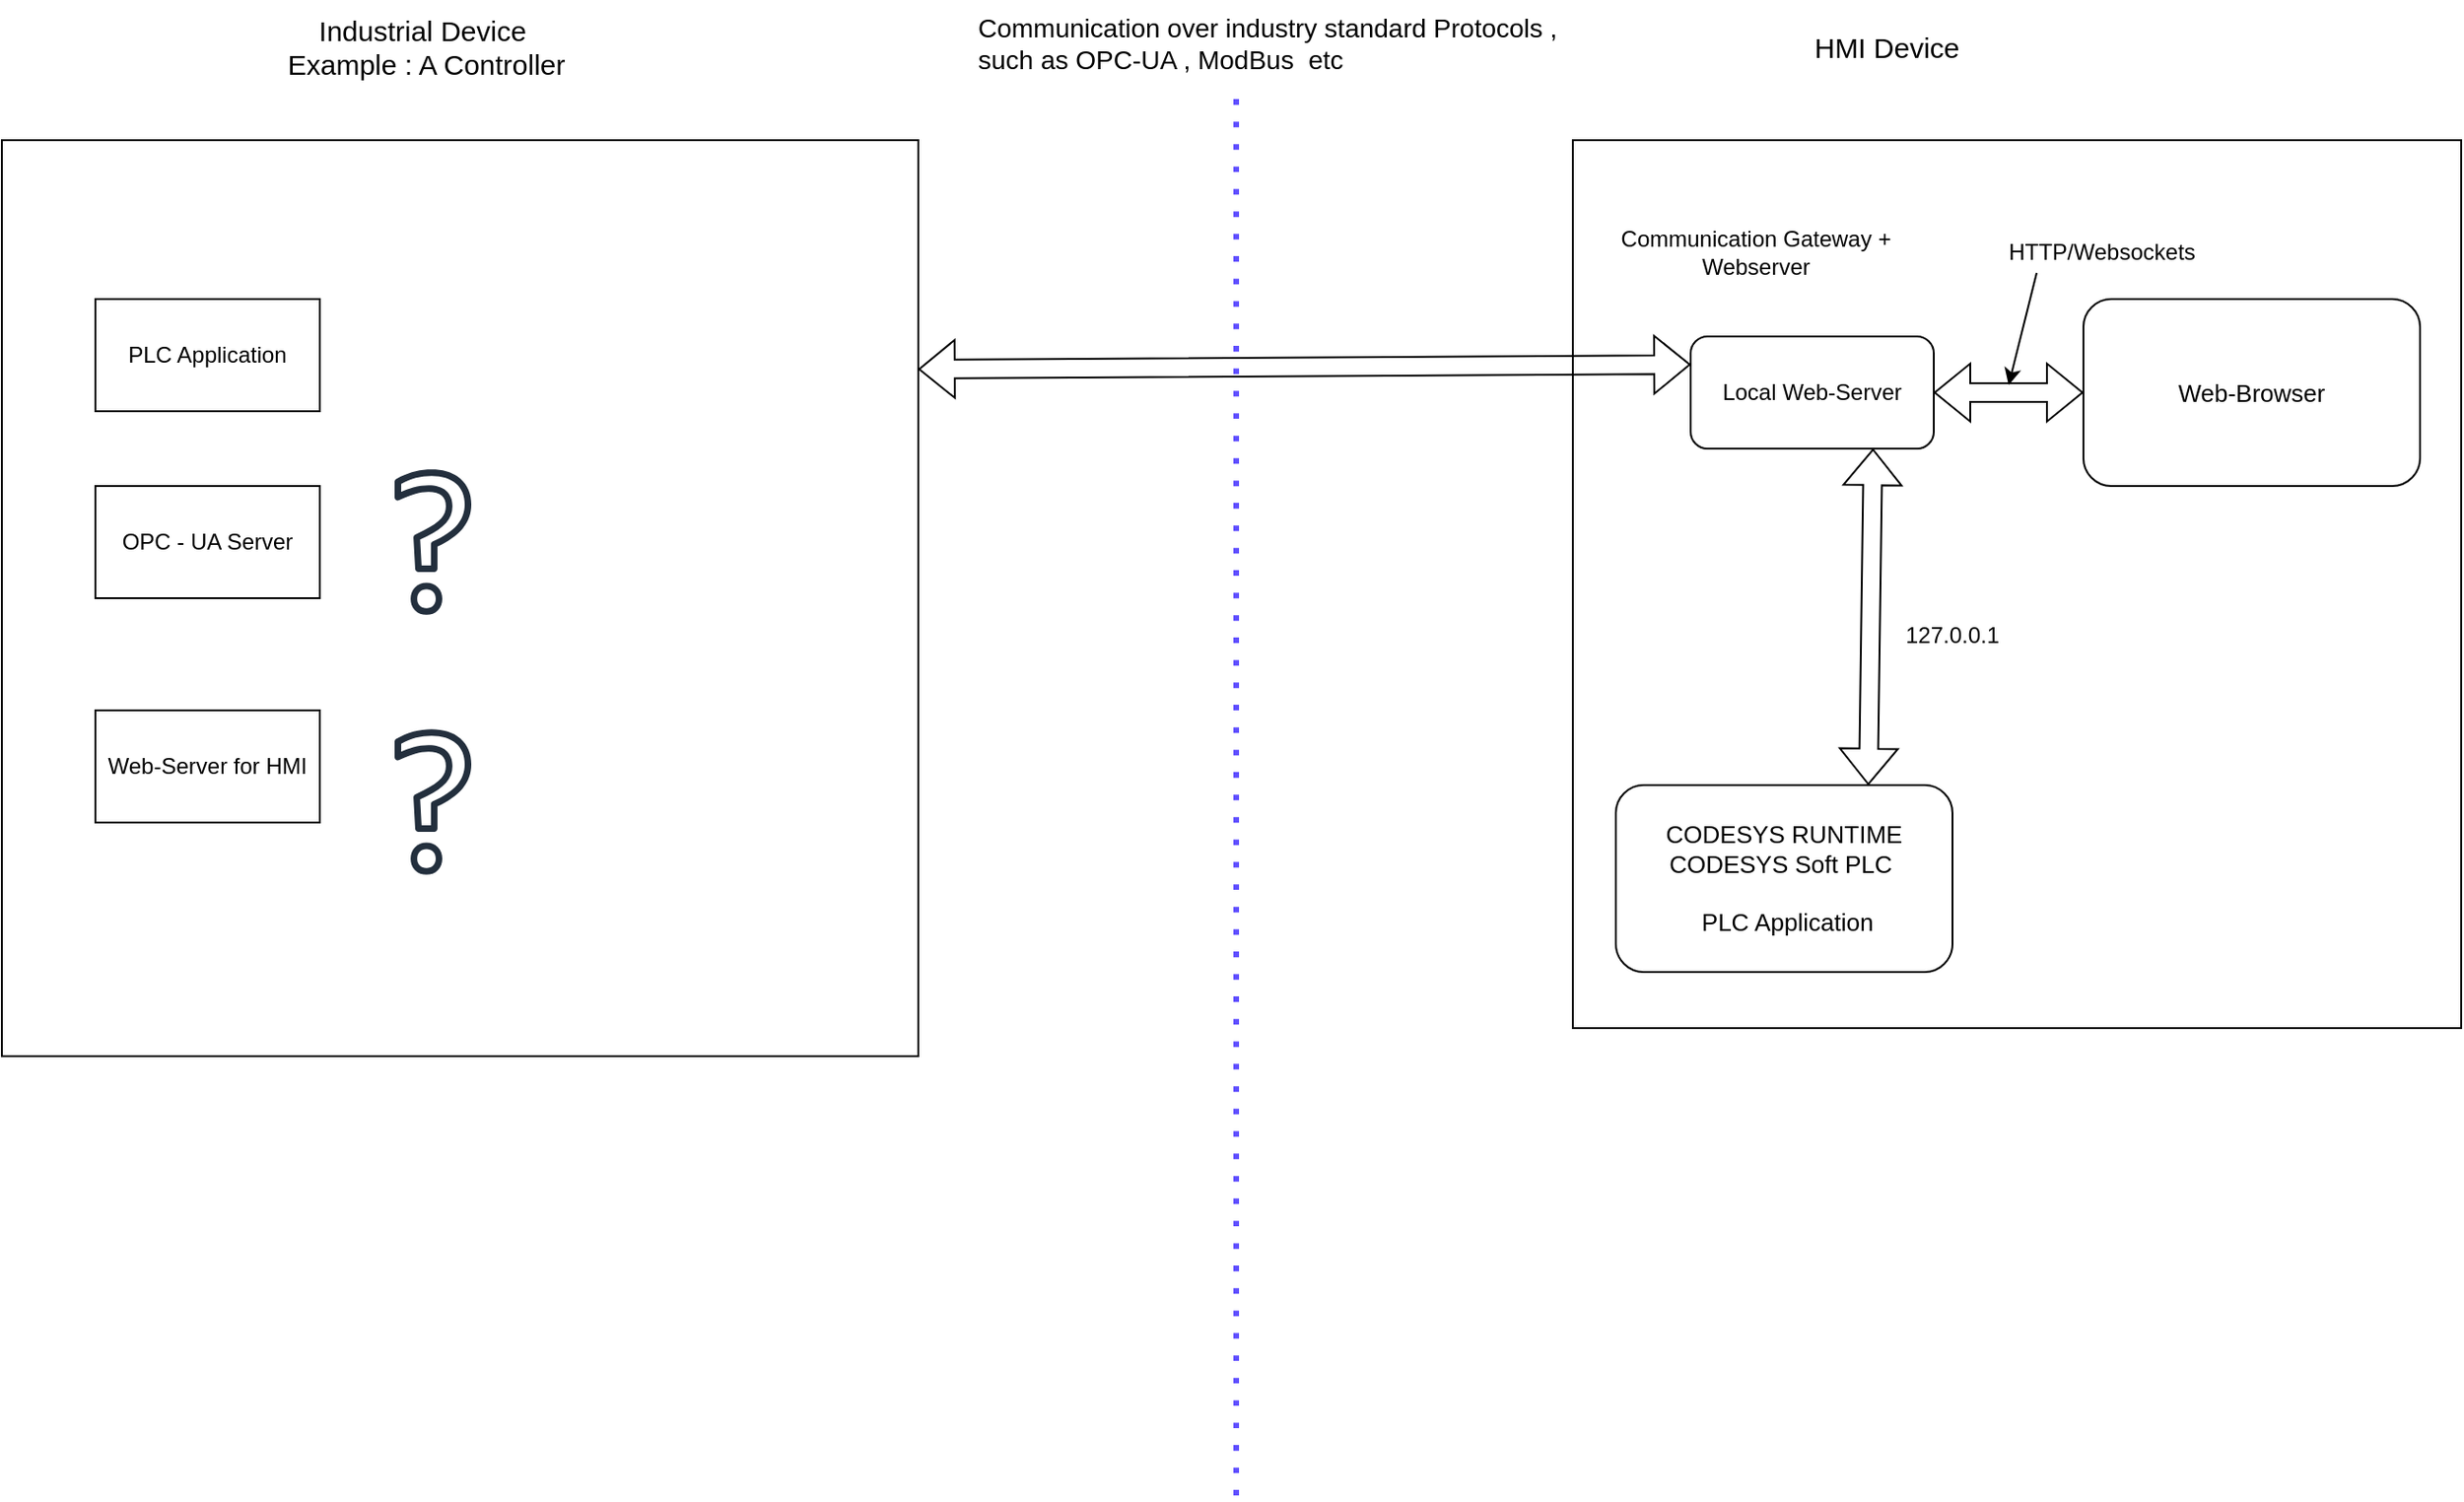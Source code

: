 <mxfile version="24.6.4" type="github">
  <diagram name="Page-1" id="cDvSa5qI897H98x1VeQ1">
    <mxGraphModel dx="1618" dy="772" grid="1" gridSize="10" guides="1" tooltips="1" connect="1" arrows="1" fold="1" page="1" pageScale="1" pageWidth="1600" pageHeight="900" math="0" shadow="0">
      <root>
        <mxCell id="0" />
        <mxCell id="1" parent="0" />
        <mxCell id="njM5MaGN8vfAD32rbpEJ-2" value="" style="endArrow=none;dashed=1;html=1;dashPattern=1 3;strokeWidth=3;rounded=0;curved=1;strokeColor=#5E4DFF;startSize=0;endSize=18;" edge="1" parent="1">
          <mxGeometry width="50" height="50" relative="1" as="geometry">
            <mxPoint x="720" y="900" as="sourcePoint" />
            <mxPoint x="720" y="150" as="targetPoint" />
          </mxGeometry>
        </mxCell>
        <mxCell id="njM5MaGN8vfAD32rbpEJ-4" value="" style="whiteSpace=wrap;html=1;aspect=fixed;" vertex="1" parent="1">
          <mxGeometry x="900" y="175" width="475" height="475" as="geometry" />
        </mxCell>
        <mxCell id="njM5MaGN8vfAD32rbpEJ-5" value="HMI Device" style="text;html=1;align=center;verticalAlign=middle;whiteSpace=wrap;rounded=0;fontSize=15;" vertex="1" parent="1">
          <mxGeometry x="1003" y="110" width="130" height="30" as="geometry" />
        </mxCell>
        <mxCell id="njM5MaGN8vfAD32rbpEJ-6" value="" style="whiteSpace=wrap;html=1;aspect=fixed;" vertex="1" parent="1">
          <mxGeometry x="60" y="175" width="490" height="490" as="geometry" />
        </mxCell>
        <mxCell id="njM5MaGN8vfAD32rbpEJ-7" value="Industrial Device&lt;div&gt;&amp;nbsp;Example : A Controller&lt;/div&gt;" style="text;html=1;align=center;verticalAlign=middle;whiteSpace=wrap;rounded=0;fontSize=15;" vertex="1" parent="1">
          <mxGeometry x="120" y="110" width="330" height="30" as="geometry" />
        </mxCell>
        <mxCell id="njM5MaGN8vfAD32rbpEJ-8" value="" style="shape=flexArrow;endArrow=classic;startArrow=classic;html=1;rounded=0;exitX=1;exitY=0.25;exitDx=0;exitDy=0;entryX=0;entryY=0.25;entryDx=0;entryDy=0;" edge="1" parent="1" source="njM5MaGN8vfAD32rbpEJ-6" target="njM5MaGN8vfAD32rbpEJ-13">
          <mxGeometry width="100" height="100" relative="1" as="geometry">
            <mxPoint x="540" y="410" as="sourcePoint" />
            <mxPoint x="640" y="310" as="targetPoint" />
          </mxGeometry>
        </mxCell>
        <mxCell id="njM5MaGN8vfAD32rbpEJ-9" value="Communication over industry standard Protocols , such as OPC-UA , ModBus&amp;nbsp; etc" style="text;html=1;align=left;verticalAlign=top;whiteSpace=wrap;rounded=0;fontSize=14;" vertex="1" parent="1">
          <mxGeometry x="580" y="100" width="320" height="70" as="geometry" />
        </mxCell>
        <mxCell id="njM5MaGN8vfAD32rbpEJ-10" value="PLC Application" style="rounded=0;whiteSpace=wrap;html=1;" vertex="1" parent="1">
          <mxGeometry x="110" y="260" width="120" height="60" as="geometry" />
        </mxCell>
        <mxCell id="njM5MaGN8vfAD32rbpEJ-11" value="OPC - UA Server" style="rounded=0;whiteSpace=wrap;html=1;" vertex="1" parent="1">
          <mxGeometry x="110" y="360" width="120" height="60" as="geometry" />
        </mxCell>
        <mxCell id="njM5MaGN8vfAD32rbpEJ-12" value="Web-Server for HMI" style="rounded=0;whiteSpace=wrap;html=1;" vertex="1" parent="1">
          <mxGeometry x="110" y="480" width="120" height="60" as="geometry" />
        </mxCell>
        <mxCell id="njM5MaGN8vfAD32rbpEJ-13" value="Local Web-Server" style="rounded=1;whiteSpace=wrap;html=1;" vertex="1" parent="1">
          <mxGeometry x="963" y="280" width="130" height="60" as="geometry" />
        </mxCell>
        <mxCell id="njM5MaGN8vfAD32rbpEJ-14" value="Web-Browser" style="rounded=1;whiteSpace=wrap;html=1;fontSize=13;" vertex="1" parent="1">
          <mxGeometry x="1173" y="260" width="180" height="100" as="geometry" />
        </mxCell>
        <mxCell id="njM5MaGN8vfAD32rbpEJ-15" value="CODESYS RUNTIME CODESYS Soft PLC&amp;nbsp;&lt;div&gt;&lt;br&gt;&lt;div&gt;&amp;nbsp;PLC Application&lt;/div&gt;&lt;/div&gt;" style="rounded=1;whiteSpace=wrap;html=1;fontSize=13;" vertex="1" parent="1">
          <mxGeometry x="923" y="520" width="180" height="100" as="geometry" />
        </mxCell>
        <mxCell id="njM5MaGN8vfAD32rbpEJ-16" value="" style="sketch=0;outlineConnect=0;fontColor=#232F3E;gradientColor=none;fillColor=#232F3D;strokeColor=none;dashed=0;verticalLabelPosition=bottom;verticalAlign=top;align=center;html=1;fontSize=12;fontStyle=0;aspect=fixed;pointerEvents=1;shape=mxgraph.aws4.question;" vertex="1" parent="1">
          <mxGeometry x="270" y="490" width="41" height="78" as="geometry" />
        </mxCell>
        <mxCell id="njM5MaGN8vfAD32rbpEJ-17" value="" style="sketch=0;outlineConnect=0;fontColor=#232F3E;gradientColor=none;fillColor=#232F3D;strokeColor=none;dashed=0;verticalLabelPosition=bottom;verticalAlign=top;align=center;html=1;fontSize=12;fontStyle=0;aspect=fixed;pointerEvents=1;shape=mxgraph.aws4.question;" vertex="1" parent="1">
          <mxGeometry x="270" y="351" width="41" height="78" as="geometry" />
        </mxCell>
        <mxCell id="njM5MaGN8vfAD32rbpEJ-18" value="" style="shape=flexArrow;endArrow=classic;startArrow=classic;html=1;rounded=0;exitX=1;exitY=0.5;exitDx=0;exitDy=0;entryX=0;entryY=0.5;entryDx=0;entryDy=0;" edge="1" parent="1" source="njM5MaGN8vfAD32rbpEJ-13" target="njM5MaGN8vfAD32rbpEJ-14">
          <mxGeometry width="100" height="100" relative="1" as="geometry">
            <mxPoint x="1063" y="390" as="sourcePoint" />
            <mxPoint x="1163" y="290" as="targetPoint" />
          </mxGeometry>
        </mxCell>
        <mxCell id="njM5MaGN8vfAD32rbpEJ-19" value="" style="shape=flexArrow;endArrow=classic;startArrow=classic;html=1;rounded=0;entryX=0.75;entryY=1;entryDx=0;entryDy=0;exitX=0.75;exitY=0;exitDx=0;exitDy=0;" edge="1" parent="1" source="njM5MaGN8vfAD32rbpEJ-15" target="njM5MaGN8vfAD32rbpEJ-13">
          <mxGeometry width="100" height="100" relative="1" as="geometry">
            <mxPoint x="923" y="440" as="sourcePoint" />
            <mxPoint x="1023" y="340" as="targetPoint" />
          </mxGeometry>
        </mxCell>
        <mxCell id="njM5MaGN8vfAD32rbpEJ-20" value="HTTP/Websockets" style="text;html=1;align=center;verticalAlign=middle;whiteSpace=wrap;rounded=0;" vertex="1" parent="1">
          <mxGeometry x="1113" y="220" width="140" height="30" as="geometry" />
        </mxCell>
        <mxCell id="njM5MaGN8vfAD32rbpEJ-21" value="" style="endArrow=classic;html=1;rounded=0;exitX=0.25;exitY=1;exitDx=0;exitDy=0;" edge="1" parent="1">
          <mxGeometry width="50" height="50" relative="1" as="geometry">
            <mxPoint x="1148" y="246" as="sourcePoint" />
            <mxPoint x="1133" y="306" as="targetPoint" />
          </mxGeometry>
        </mxCell>
        <mxCell id="njM5MaGN8vfAD32rbpEJ-23" value="Communication Gateway + Webserver" style="text;html=1;align=center;verticalAlign=middle;whiteSpace=wrap;rounded=0;" vertex="1" parent="1">
          <mxGeometry x="913" y="200" width="170" height="70" as="geometry" />
        </mxCell>
        <mxCell id="njM5MaGN8vfAD32rbpEJ-25" value="127.0.0.1" style="text;html=1;align=center;verticalAlign=middle;whiteSpace=wrap;rounded=0;" vertex="1" parent="1">
          <mxGeometry x="1063" y="425" width="80" height="30" as="geometry" />
        </mxCell>
      </root>
    </mxGraphModel>
  </diagram>
</mxfile>

